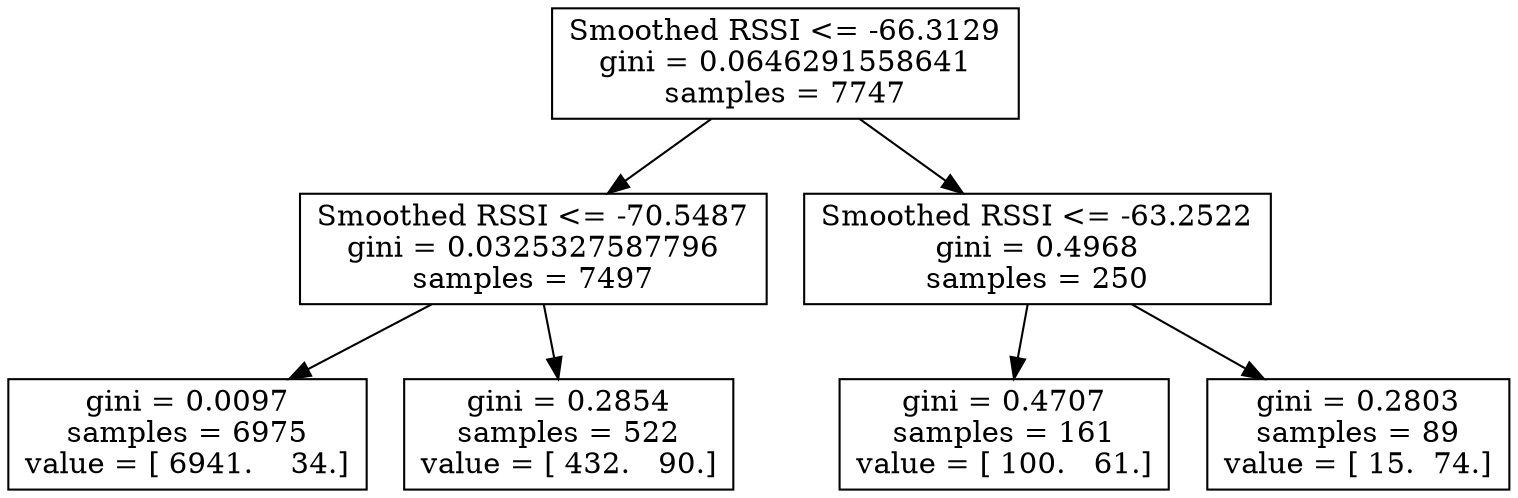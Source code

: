 digraph Tree {
0 [label="Smoothed RSSI <= -66.3129\ngini = 0.0646291558641\nsamples = 7747", shape="box"] ;
1 [label="Smoothed RSSI <= -70.5487\ngini = 0.0325327587796\nsamples = 7497", shape="box"] ;
0 -> 1 ;
2 [label="gini = 0.0097\nsamples = 6975\nvalue = [ 6941.    34.]", shape="box"] ;
1 -> 2 ;
3 [label="gini = 0.2854\nsamples = 522\nvalue = [ 432.   90.]", shape="box"] ;
1 -> 3 ;
4 [label="Smoothed RSSI <= -63.2522\ngini = 0.4968\nsamples = 250", shape="box"] ;
0 -> 4 ;
5 [label="gini = 0.4707\nsamples = 161\nvalue = [ 100.   61.]", shape="box"] ;
4 -> 5 ;
6 [label="gini = 0.2803\nsamples = 89\nvalue = [ 15.  74.]", shape="box"] ;
4 -> 6 ;
}